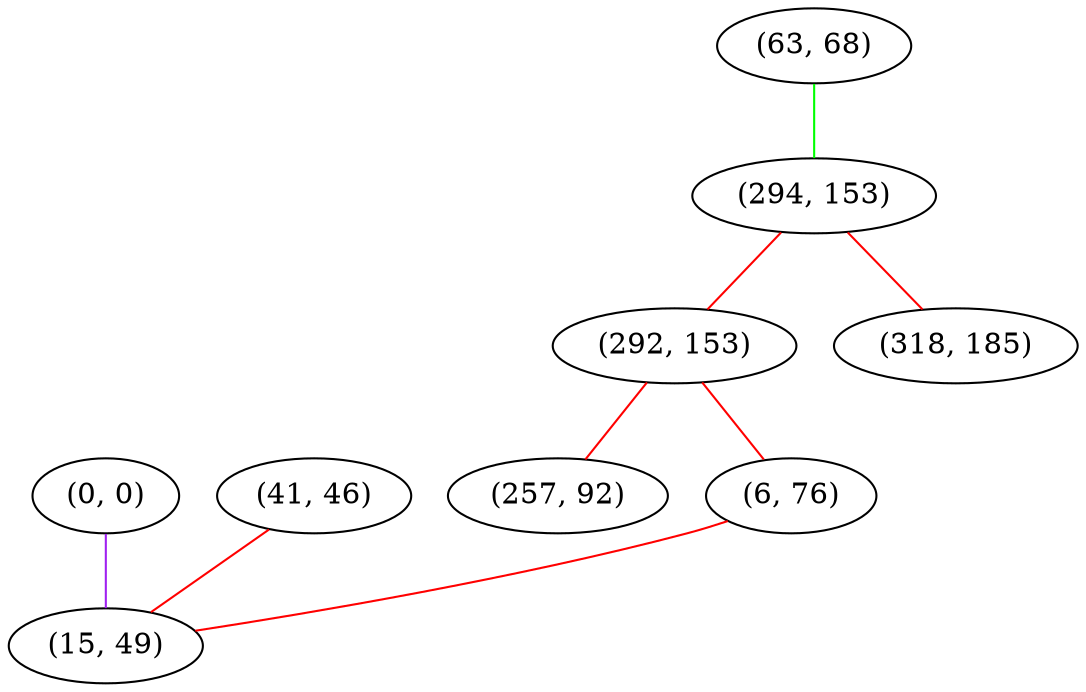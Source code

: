 graph "" {
"(0, 0)";
"(41, 46)";
"(63, 68)";
"(294, 153)";
"(292, 153)";
"(257, 92)";
"(6, 76)";
"(318, 185)";
"(15, 49)";
"(0, 0)" -- "(15, 49)"  [color=purple, key=0, weight=4];
"(41, 46)" -- "(15, 49)"  [color=red, key=0, weight=1];
"(63, 68)" -- "(294, 153)"  [color=green, key=0, weight=2];
"(294, 153)" -- "(318, 185)"  [color=red, key=0, weight=1];
"(294, 153)" -- "(292, 153)"  [color=red, key=0, weight=1];
"(292, 153)" -- "(6, 76)"  [color=red, key=0, weight=1];
"(292, 153)" -- "(257, 92)"  [color=red, key=0, weight=1];
"(6, 76)" -- "(15, 49)"  [color=red, key=0, weight=1];
}
